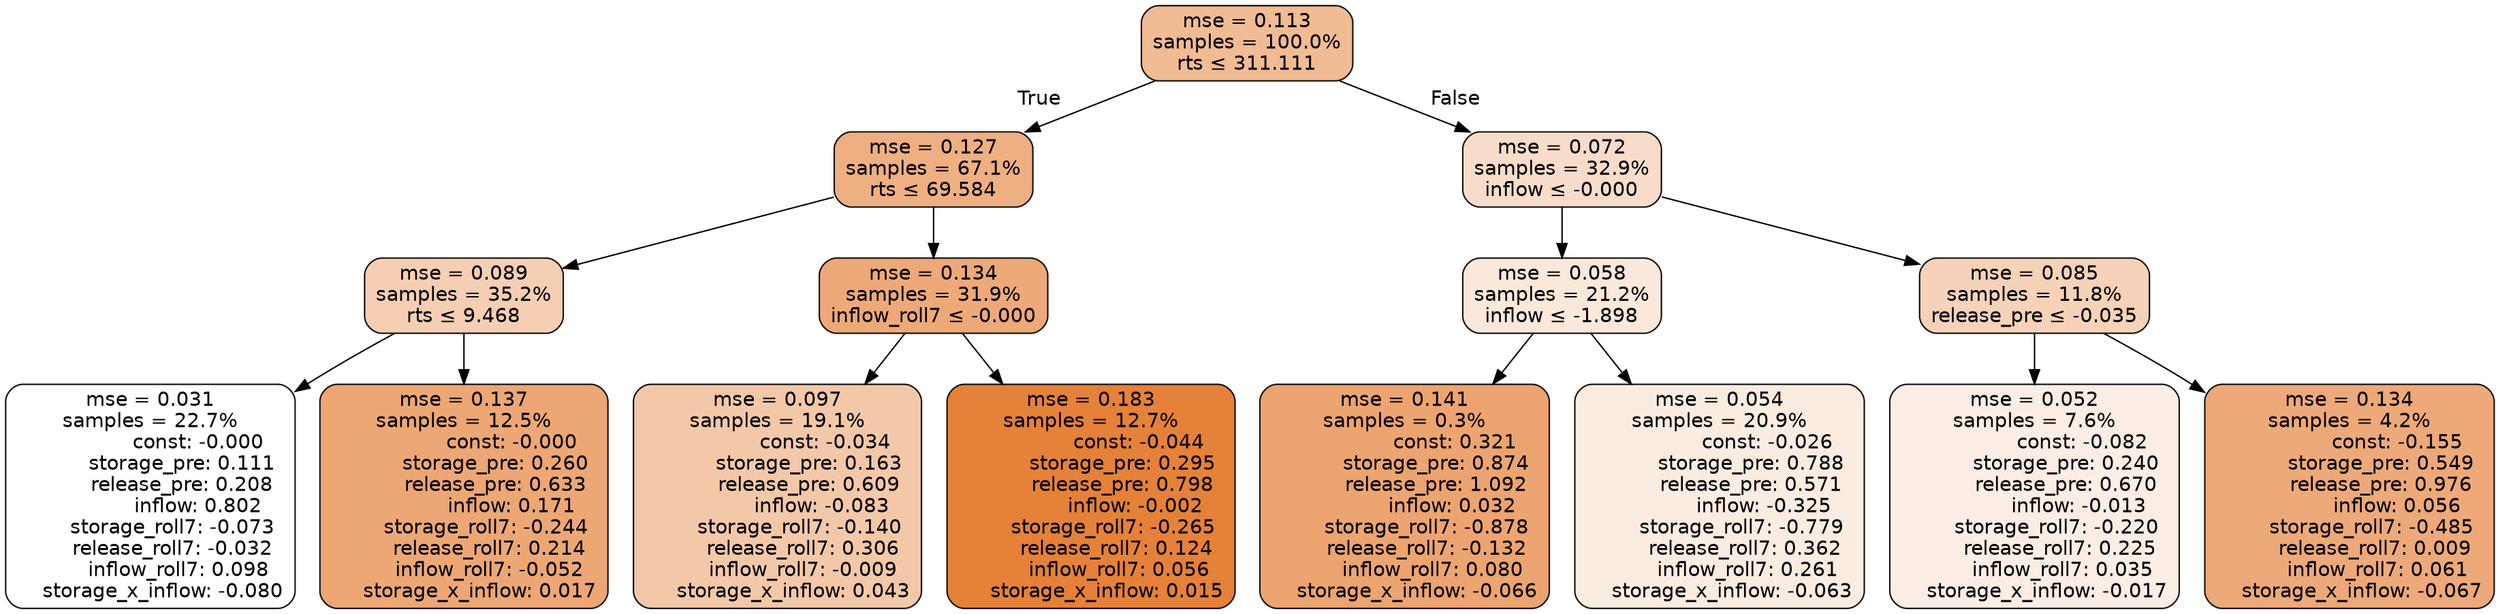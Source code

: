 digraph tree {
bgcolor="transparent"
node [shape=rectangle, style="filled, rounded", color="black", fontname=helvetica] ;
edge [fontname=helvetica] ;
	"0" [label="mse = 0.113
samples = 100.0%
rts &le; 311.111", fillcolor="#f1bb94"]
	"1" [label="mse = 0.127
samples = 67.1%
rts &le; 69.584", fillcolor="#eeaf82"]
	"2" [label="mse = 0.089
samples = 35.2%
rts &le; 9.468", fillcolor="#f5ceb3"]
	"3" [label="mse = 0.031
samples = 22.7%
               const: -0.000
          storage_pre: 0.111
          release_pre: 0.208
               inflow: 0.802
       storage_roll7: -0.073
       release_roll7: -0.032
         inflow_roll7: 0.098
    storage_x_inflow: -0.080", fillcolor="#ffffff"]
	"4" [label="mse = 0.137
samples = 12.5%
               const: -0.000
          storage_pre: 0.260
          release_pre: 0.633
               inflow: 0.171
       storage_roll7: -0.244
        release_roll7: 0.214
        inflow_roll7: -0.052
     storage_x_inflow: 0.017", fillcolor="#eca775"]
	"5" [label="mse = 0.134
samples = 31.9%
inflow_roll7 &le; -0.000", fillcolor="#eda978"]
	"6" [label="mse = 0.097
samples = 19.1%
               const: -0.034
          storage_pre: 0.163
          release_pre: 0.609
              inflow: -0.083
       storage_roll7: -0.140
        release_roll7: 0.306
        inflow_roll7: -0.009
     storage_x_inflow: 0.043", fillcolor="#f3c8a9"]
	"7" [label="mse = 0.183
samples = 12.7%
               const: -0.044
          storage_pre: 0.295
          release_pre: 0.798
              inflow: -0.002
       storage_roll7: -0.265
        release_roll7: 0.124
         inflow_roll7: 0.056
     storage_x_inflow: 0.015", fillcolor="#e58139"]
	"8" [label="mse = 0.072
samples = 32.9%
inflow &le; -0.000", fillcolor="#f7dcc9"]
	"9" [label="mse = 0.058
samples = 21.2%
inflow &le; -1.898", fillcolor="#fae8db"]
	"10" [label="mse = 0.141
samples = 0.3%
                const: 0.321
          storage_pre: 0.874
          release_pre: 1.092
               inflow: 0.032
       storage_roll7: -0.878
       release_roll7: -0.132
         inflow_roll7: 0.080
    storage_x_inflow: -0.066", fillcolor="#eca470"]
	"11" [label="mse = 0.054
samples = 20.9%
               const: -0.026
          storage_pre: 0.788
          release_pre: 0.571
              inflow: -0.325
       storage_roll7: -0.779
        release_roll7: 0.362
         inflow_roll7: 0.261
    storage_x_inflow: -0.063", fillcolor="#fbece1"]
	"12" [label="mse = 0.085
samples = 11.8%
release_pre &le; -0.035", fillcolor="#f5d2b8"]
	"13" [label="mse = 0.052
samples = 7.6%
               const: -0.082
          storage_pre: 0.240
          release_pre: 0.670
              inflow: -0.013
       storage_roll7: -0.220
        release_roll7: 0.225
         inflow_roll7: 0.035
    storage_x_inflow: -0.017", fillcolor="#fbede4"]
	"14" [label="mse = 0.134
samples = 4.2%
               const: -0.155
          storage_pre: 0.549
          release_pre: 0.976
               inflow: 0.056
       storage_roll7: -0.485
        release_roll7: 0.009
         inflow_roll7: 0.061
    storage_x_inflow: -0.067", fillcolor="#eda979"]

	"0" -> "1" [labeldistance=2.5, labelangle=45, headlabel="True"]
	"1" -> "2"
	"2" -> "3"
	"2" -> "4"
	"1" -> "5"
	"5" -> "6"
	"5" -> "7"
	"0" -> "8" [labeldistance=2.5, labelangle=-45, headlabel="False"]
	"8" -> "9"
	"9" -> "10"
	"9" -> "11"
	"8" -> "12"
	"12" -> "13"
	"12" -> "14"
}